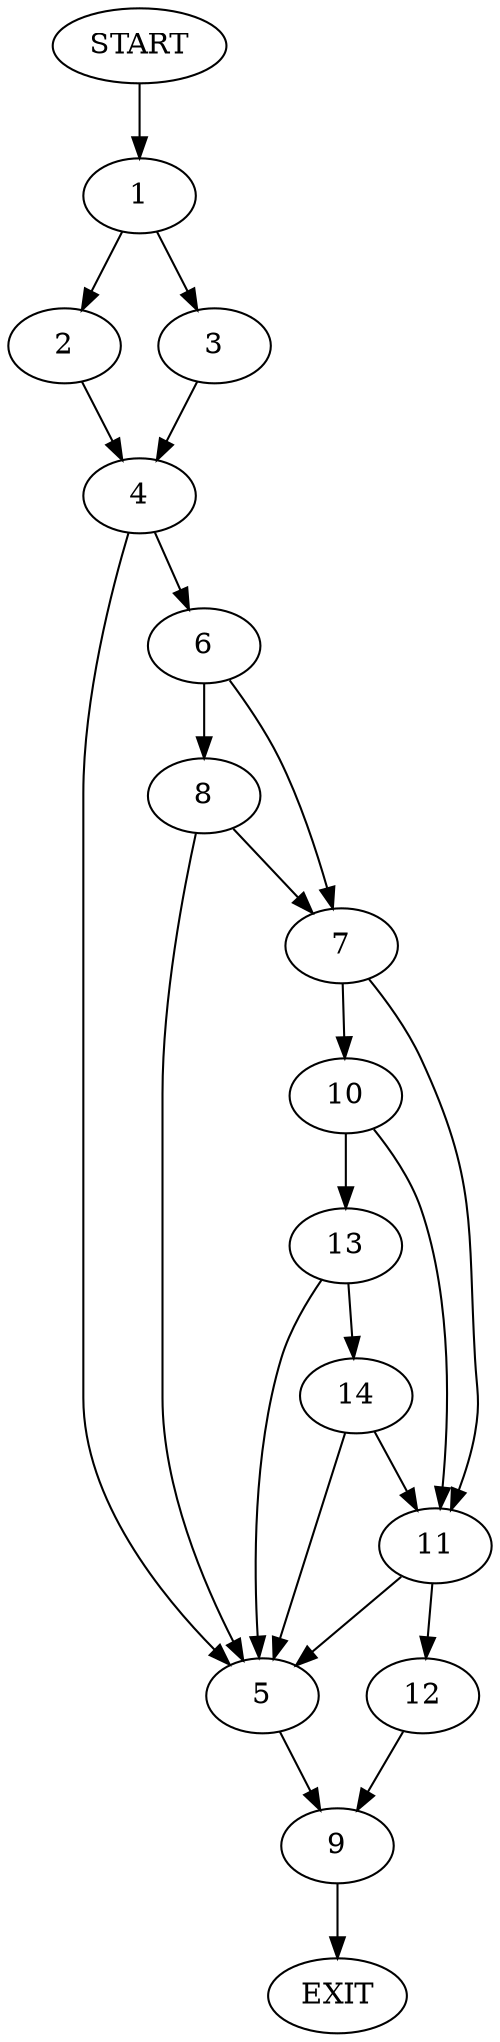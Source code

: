 digraph {
0 [label="START"];
1;
2;
3;
4;
5;
6;
7;
8;
9;
10;
11;
12;
13;
14;
15 [label="EXIT"];
0 -> 1;
1 -> 2;
1 -> 3;
3 -> 4;
2 -> 4;
4 -> 5;
4 -> 6;
6 -> 7;
6 -> 8;
5 -> 9;
7 -> 10;
7 -> 11;
8 -> 7;
8 -> 5;
11 -> 5;
11 -> 12;
10 -> 13;
10 -> 11;
13 -> 5;
13 -> 14;
14 -> 5;
14 -> 11;
12 -> 9;
9 -> 15;
}